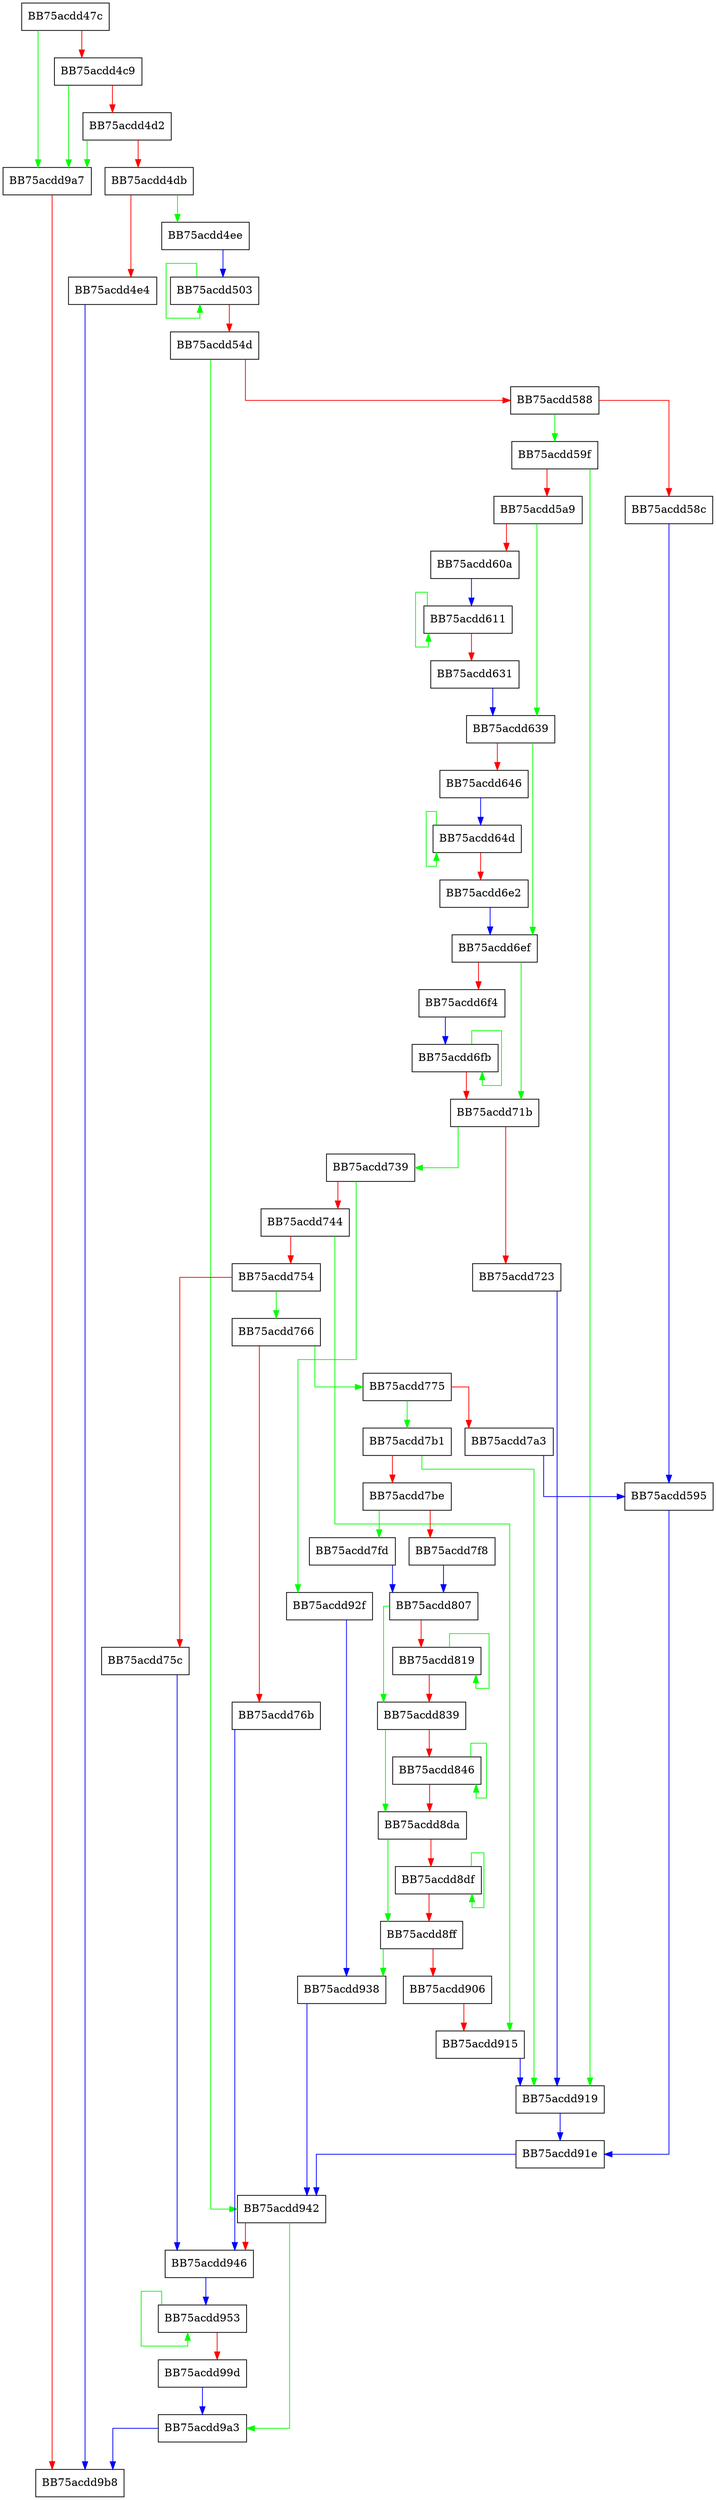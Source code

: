 digraph RemFileGetNextItem {
  node [shape="box"];
  graph [splines=ortho];
  BB75acdd47c -> BB75acdd9a7 [color="green"];
  BB75acdd47c -> BB75acdd4c9 [color="red"];
  BB75acdd4c9 -> BB75acdd9a7 [color="green"];
  BB75acdd4c9 -> BB75acdd4d2 [color="red"];
  BB75acdd4d2 -> BB75acdd9a7 [color="green"];
  BB75acdd4d2 -> BB75acdd4db [color="red"];
  BB75acdd4db -> BB75acdd4ee [color="green"];
  BB75acdd4db -> BB75acdd4e4 [color="red"];
  BB75acdd4e4 -> BB75acdd9b8 [color="blue"];
  BB75acdd4ee -> BB75acdd503 [color="blue"];
  BB75acdd503 -> BB75acdd503 [color="green"];
  BB75acdd503 -> BB75acdd54d [color="red"];
  BB75acdd54d -> BB75acdd942 [color="green"];
  BB75acdd54d -> BB75acdd588 [color="red"];
  BB75acdd588 -> BB75acdd59f [color="green"];
  BB75acdd588 -> BB75acdd58c [color="red"];
  BB75acdd58c -> BB75acdd595 [color="blue"];
  BB75acdd595 -> BB75acdd91e [color="blue"];
  BB75acdd59f -> BB75acdd919 [color="green"];
  BB75acdd59f -> BB75acdd5a9 [color="red"];
  BB75acdd5a9 -> BB75acdd639 [color="green"];
  BB75acdd5a9 -> BB75acdd60a [color="red"];
  BB75acdd60a -> BB75acdd611 [color="blue"];
  BB75acdd611 -> BB75acdd611 [color="green"];
  BB75acdd611 -> BB75acdd631 [color="red"];
  BB75acdd631 -> BB75acdd639 [color="blue"];
  BB75acdd639 -> BB75acdd6ef [color="green"];
  BB75acdd639 -> BB75acdd646 [color="red"];
  BB75acdd646 -> BB75acdd64d [color="blue"];
  BB75acdd64d -> BB75acdd64d [color="green"];
  BB75acdd64d -> BB75acdd6e2 [color="red"];
  BB75acdd6e2 -> BB75acdd6ef [color="blue"];
  BB75acdd6ef -> BB75acdd71b [color="green"];
  BB75acdd6ef -> BB75acdd6f4 [color="red"];
  BB75acdd6f4 -> BB75acdd6fb [color="blue"];
  BB75acdd6fb -> BB75acdd6fb [color="green"];
  BB75acdd6fb -> BB75acdd71b [color="red"];
  BB75acdd71b -> BB75acdd739 [color="green"];
  BB75acdd71b -> BB75acdd723 [color="red"];
  BB75acdd723 -> BB75acdd919 [color="blue"];
  BB75acdd739 -> BB75acdd92f [color="green"];
  BB75acdd739 -> BB75acdd744 [color="red"];
  BB75acdd744 -> BB75acdd915 [color="green"];
  BB75acdd744 -> BB75acdd754 [color="red"];
  BB75acdd754 -> BB75acdd766 [color="green"];
  BB75acdd754 -> BB75acdd75c [color="red"];
  BB75acdd75c -> BB75acdd946 [color="blue"];
  BB75acdd766 -> BB75acdd775 [color="green"];
  BB75acdd766 -> BB75acdd76b [color="red"];
  BB75acdd76b -> BB75acdd946 [color="blue"];
  BB75acdd775 -> BB75acdd7b1 [color="green"];
  BB75acdd775 -> BB75acdd7a3 [color="red"];
  BB75acdd7a3 -> BB75acdd595 [color="blue"];
  BB75acdd7b1 -> BB75acdd919 [color="green"];
  BB75acdd7b1 -> BB75acdd7be [color="red"];
  BB75acdd7be -> BB75acdd7fd [color="green"];
  BB75acdd7be -> BB75acdd7f8 [color="red"];
  BB75acdd7f8 -> BB75acdd807 [color="blue"];
  BB75acdd7fd -> BB75acdd807 [color="blue"];
  BB75acdd807 -> BB75acdd839 [color="green"];
  BB75acdd807 -> BB75acdd819 [color="red"];
  BB75acdd819 -> BB75acdd819 [color="green"];
  BB75acdd819 -> BB75acdd839 [color="red"];
  BB75acdd839 -> BB75acdd8da [color="green"];
  BB75acdd839 -> BB75acdd846 [color="red"];
  BB75acdd846 -> BB75acdd846 [color="green"];
  BB75acdd846 -> BB75acdd8da [color="red"];
  BB75acdd8da -> BB75acdd8ff [color="green"];
  BB75acdd8da -> BB75acdd8df [color="red"];
  BB75acdd8df -> BB75acdd8df [color="green"];
  BB75acdd8df -> BB75acdd8ff [color="red"];
  BB75acdd8ff -> BB75acdd938 [color="green"];
  BB75acdd8ff -> BB75acdd906 [color="red"];
  BB75acdd906 -> BB75acdd915 [color="red"];
  BB75acdd915 -> BB75acdd919 [color="blue"];
  BB75acdd919 -> BB75acdd91e [color="blue"];
  BB75acdd91e -> BB75acdd942 [color="blue"];
  BB75acdd92f -> BB75acdd938 [color="blue"];
  BB75acdd938 -> BB75acdd942 [color="blue"];
  BB75acdd942 -> BB75acdd9a3 [color="green"];
  BB75acdd942 -> BB75acdd946 [color="red"];
  BB75acdd946 -> BB75acdd953 [color="blue"];
  BB75acdd953 -> BB75acdd953 [color="green"];
  BB75acdd953 -> BB75acdd99d [color="red"];
  BB75acdd99d -> BB75acdd9a3 [color="blue"];
  BB75acdd9a3 -> BB75acdd9b8 [color="blue"];
  BB75acdd9a7 -> BB75acdd9b8 [color="red"];
}